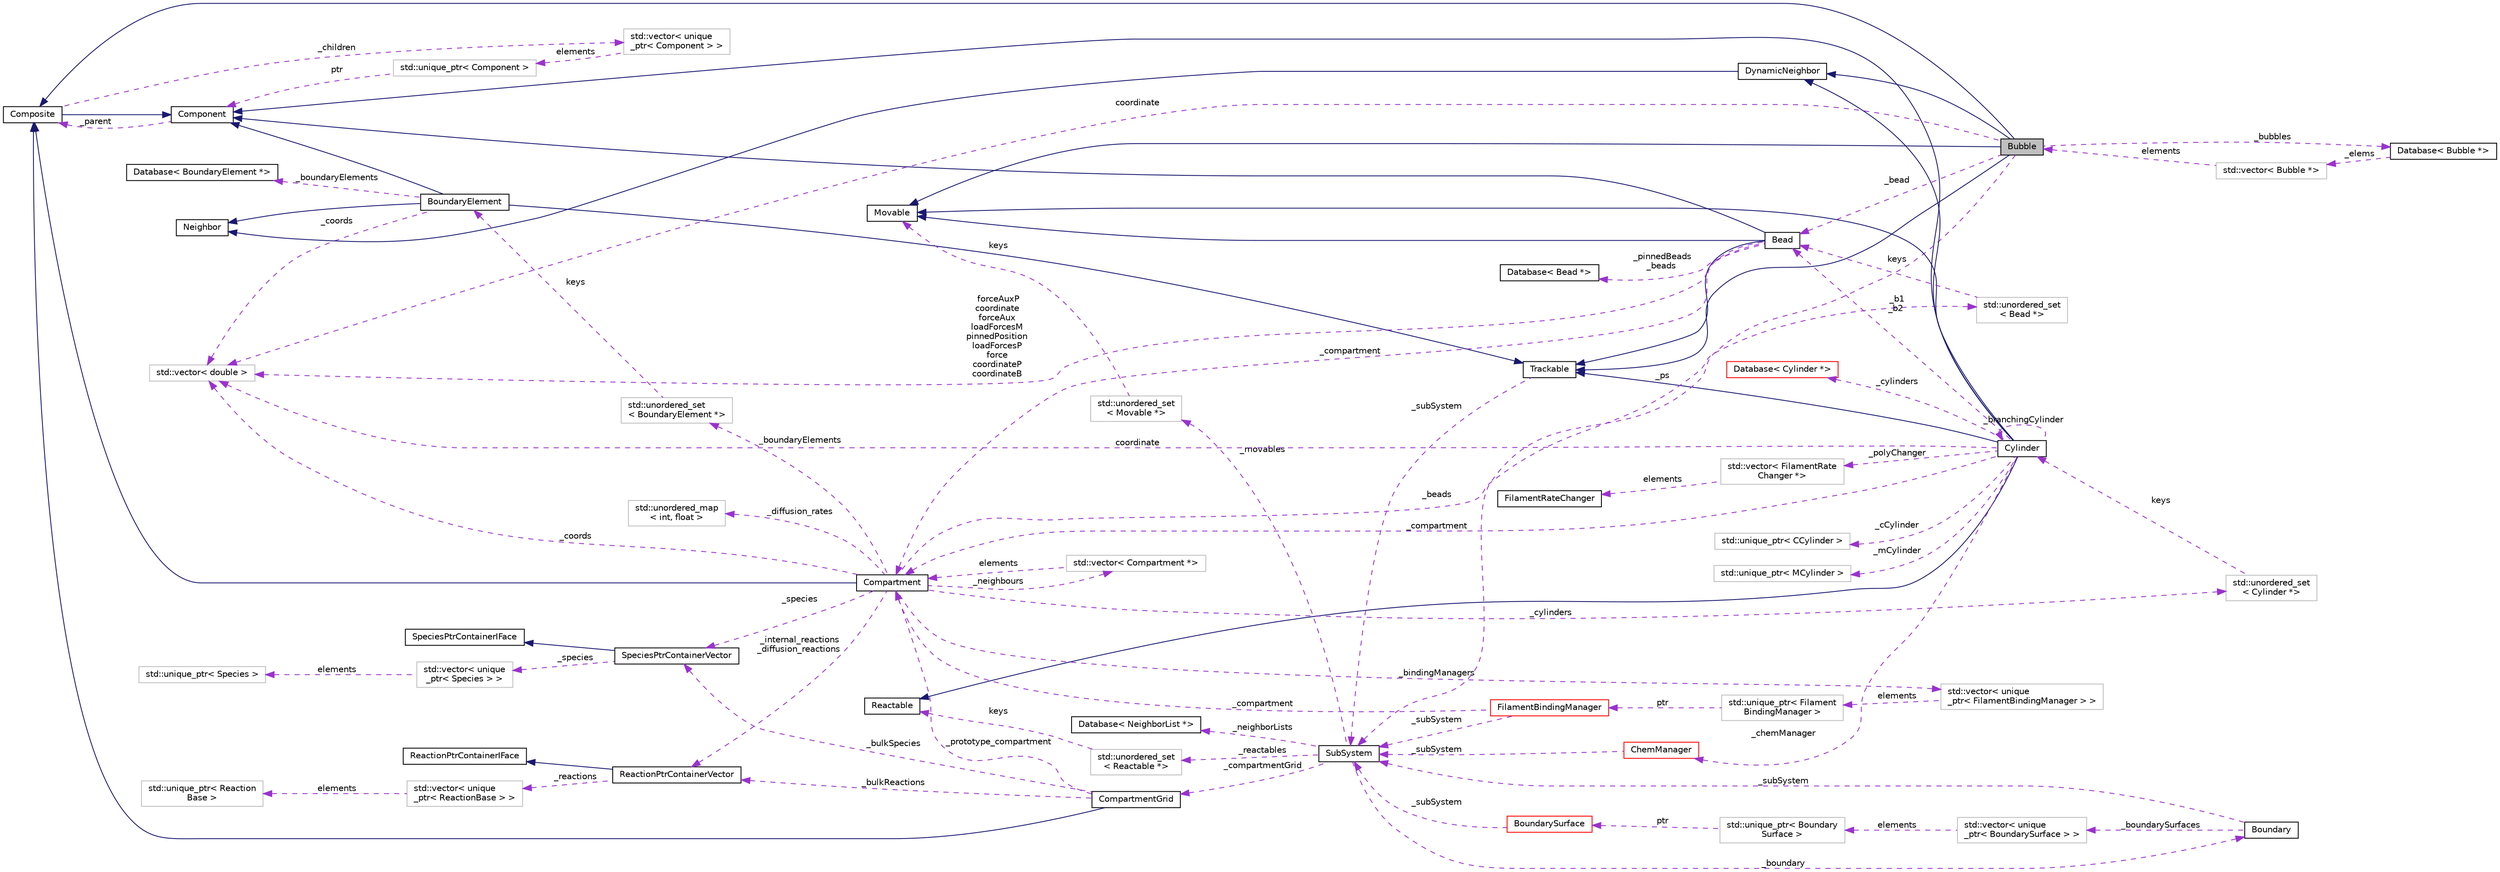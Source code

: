 digraph "Bubble"
{
 // INTERACTIVE_SVG=YES
  edge [fontname="Helvetica",fontsize="10",labelfontname="Helvetica",labelfontsize="10"];
  node [fontname="Helvetica",fontsize="10",shape=record];
  rankdir="LR";
  Node7 [label="Bubble",height=0.2,width=0.4,color="black", fillcolor="grey75", style="filled", fontcolor="black"];
  Node8 -> Node7 [dir="back",color="midnightblue",fontsize="10",style="solid",fontname="Helvetica"];
  Node8 [label="Composite",height=0.2,width=0.4,color="black", fillcolor="white", style="filled",URL="$classComposite.html",tooltip="The aggregating class for the Composite pattern. "];
  Node9 -> Node8 [dir="back",color="midnightblue",fontsize="10",style="solid",fontname="Helvetica"];
  Node9 [label="Component",height=0.2,width=0.4,color="black", fillcolor="white", style="filled",URL="$classComponent.html",tooltip="The base class for the Composite pattern hieararchy. "];
  Node8 -> Node9 [dir="back",color="darkorchid3",fontsize="10",style="dashed",label=" _parent" ,fontname="Helvetica"];
  Node10 -> Node8 [dir="back",color="darkorchid3",fontsize="10",style="dashed",label=" _children" ,fontname="Helvetica"];
  Node10 [label="std::vector\< unique\l_ptr\< Component \> \>",height=0.2,width=0.4,color="grey75", fillcolor="white", style="filled"];
  Node11 -> Node10 [dir="back",color="darkorchid3",fontsize="10",style="dashed",label=" elements" ,fontname="Helvetica"];
  Node11 [label="std::unique_ptr\< Component \>",height=0.2,width=0.4,color="grey75", fillcolor="white", style="filled"];
  Node9 -> Node11 [dir="back",color="darkorchid3",fontsize="10",style="dashed",label=" ptr" ,fontname="Helvetica"];
  Node12 -> Node7 [dir="back",color="midnightblue",fontsize="10",style="solid",fontname="Helvetica"];
  Node12 [label="Trackable",height=0.2,width=0.4,color="black", fillcolor="white", style="filled",URL="$classTrackable.html",tooltip="An abstract base class for a trackable object in the SubSystem. "];
  Node13 -> Node12 [dir="back",color="darkorchid3",fontsize="10",style="dashed",label=" _subSystem" ,fontname="Helvetica"];
  Node13 [label="SubSystem",height=0.2,width=0.4,color="black", fillcolor="white", style="filled",URL="$classSubSystem.html",tooltip="Manages all Movables and Reactables. "];
  Node14 -> Node13 [dir="back",color="darkorchid3",fontsize="10",style="dashed",label=" _movables" ,fontname="Helvetica"];
  Node14 [label="std::unordered_set\l\< Movable *\>",height=0.2,width=0.4,color="grey75", fillcolor="white", style="filled"];
  Node15 -> Node14 [dir="back",color="darkorchid3",fontsize="10",style="dashed",label=" keys" ,fontname="Helvetica"];
  Node15 [label="Movable",height=0.2,width=0.4,color="black", fillcolor="white", style="filled",URL="$classMovable.html",tooltip="An abstract base class for a movable element in the SubSystem. "];
  Node16 -> Node13 [dir="back",color="darkorchid3",fontsize="10",style="dashed",label=" _reactables" ,fontname="Helvetica"];
  Node16 [label="std::unordered_set\l\< Reactable *\>",height=0.2,width=0.4,color="grey75", fillcolor="white", style="filled"];
  Node17 -> Node16 [dir="back",color="darkorchid3",fontsize="10",style="dashed",label=" keys" ,fontname="Helvetica"];
  Node17 [label="Reactable",height=0.2,width=0.4,color="black", fillcolor="white", style="filled",URL="$classReactable.html",tooltip="An abstract base class for a reactable element in the SubSystem. "];
  Node18 -> Node13 [dir="back",color="darkorchid3",fontsize="10",style="dashed",label=" _boundary" ,fontname="Helvetica"];
  Node18 [label="Boundary",height=0.2,width=0.4,color="black", fillcolor="white", style="filled",URL="$classBoundary.html",tooltip="To store all BoundarySurfaces that are in the SubSystem. "];
  Node13 -> Node18 [dir="back",color="darkorchid3",fontsize="10",style="dashed",label=" _subSystem" ,fontname="Helvetica"];
  Node19 -> Node18 [dir="back",color="darkorchid3",fontsize="10",style="dashed",label=" _boundarySurfaces" ,fontname="Helvetica"];
  Node19 [label="std::vector\< unique\l_ptr\< BoundarySurface \> \>",height=0.2,width=0.4,color="grey75", fillcolor="white", style="filled"];
  Node20 -> Node19 [dir="back",color="darkorchid3",fontsize="10",style="dashed",label=" elements" ,fontname="Helvetica"];
  Node20 [label="std::unique_ptr\< Boundary\lSurface \>",height=0.2,width=0.4,color="grey75", fillcolor="white", style="filled"];
  Node21 -> Node20 [dir="back",color="darkorchid3",fontsize="10",style="dashed",label=" ptr" ,fontname="Helvetica"];
  Node21 [label="BoundarySurface",height=0.2,width=0.4,color="red", fillcolor="white", style="filled",URL="$classBoundarySurface.html",tooltip="A boundary shape that holds BoundaryElements. "];
  Node13 -> Node21 [dir="back",color="darkorchid3",fontsize="10",style="dashed",label=" _subSystem" ,fontname="Helvetica"];
  Node28 -> Node13 [dir="back",color="darkorchid3",fontsize="10",style="dashed",label=" _compartmentGrid" ,fontname="Helvetica"];
  Node28 [label="CompartmentGrid",height=0.2,width=0.4,color="black", fillcolor="white", style="filled",URL="$classCompartmentGrid.html",tooltip="A simple n-dimensional grid of Compartment objects. "];
  Node8 -> Node28 [dir="back",color="midnightblue",fontsize="10",style="solid",fontname="Helvetica"];
  Node29 -> Node28 [dir="back",color="darkorchid3",fontsize="10",style="dashed",label=" _prototype_compartment" ,fontname="Helvetica"];
  Node29 [label="Compartment",height=0.2,width=0.4,color="black", fillcolor="white", style="filled",URL="$classCompartment.html",tooltip="A container or holding Species and Reactions. "];
  Node8 -> Node29 [dir="back",color="midnightblue",fontsize="10",style="solid",fontname="Helvetica"];
  Node30 -> Node29 [dir="back",color="darkorchid3",fontsize="10",style="dashed",label=" _beads" ,fontname="Helvetica"];
  Node30 [label="std::unordered_set\l\< Bead *\>",height=0.2,width=0.4,color="grey75", fillcolor="white", style="filled"];
  Node31 -> Node30 [dir="back",color="darkorchid3",fontsize="10",style="dashed",label=" keys" ,fontname="Helvetica"];
  Node31 [label="Bead",height=0.2,width=0.4,color="black", fillcolor="white", style="filled",URL="$classBead.html",tooltip="Represents a single coordinate between Cylinders, and holds forces needed for mechanical equilibratio..."];
  Node9 -> Node31 [dir="back",color="midnightblue",fontsize="10",style="solid",fontname="Helvetica"];
  Node12 -> Node31 [dir="back",color="midnightblue",fontsize="10",style="solid",fontname="Helvetica"];
  Node15 -> Node31 [dir="back",color="midnightblue",fontsize="10",style="solid",fontname="Helvetica"];
  Node29 -> Node31 [dir="back",color="darkorchid3",fontsize="10",style="dashed",label=" _compartment" ,fontname="Helvetica"];
  Node32 -> Node31 [dir="back",color="darkorchid3",fontsize="10",style="dashed",label=" _pinnedBeads\n_beads" ,fontname="Helvetica"];
  Node32 [label="Database\< Bead *\>",height=0.2,width=0.4,color="black", fillcolor="white", style="filled",URL="$classDatabase.html"];
  Node27 -> Node31 [dir="back",color="darkorchid3",fontsize="10",style="dashed",label=" forceAuxP\ncoordinate\nforceAux\nloadForcesM\npinnedPosition\nloadForcesP\nforce\ncoordinateP\ncoordinateB" ,fontname="Helvetica"];
  Node27 [label="std::vector\< double \>",height=0.2,width=0.4,color="grey75", fillcolor="white", style="filled"];
  Node33 -> Node29 [dir="back",color="darkorchid3",fontsize="10",style="dashed",label=" _neighbours" ,fontname="Helvetica"];
  Node33 [label="std::vector\< Compartment *\>",height=0.2,width=0.4,color="grey75", fillcolor="white", style="filled"];
  Node29 -> Node33 [dir="back",color="darkorchid3",fontsize="10",style="dashed",label=" elements" ,fontname="Helvetica"];
  Node34 -> Node29 [dir="back",color="darkorchid3",fontsize="10",style="dashed",label=" _cylinders" ,fontname="Helvetica"];
  Node34 [label="std::unordered_set\l\< Cylinder *\>",height=0.2,width=0.4,color="grey75", fillcolor="white", style="filled"];
  Node35 -> Node34 [dir="back",color="darkorchid3",fontsize="10",style="dashed",label=" keys" ,fontname="Helvetica"];
  Node35 [label="Cylinder",height=0.2,width=0.4,color="black", fillcolor="white", style="filled",URL="$classCylinder.html",tooltip="A container to store a MCylinder and CCylinder. "];
  Node9 -> Node35 [dir="back",color="midnightblue",fontsize="10",style="solid",fontname="Helvetica"];
  Node12 -> Node35 [dir="back",color="midnightblue",fontsize="10",style="solid",fontname="Helvetica"];
  Node15 -> Node35 [dir="back",color="midnightblue",fontsize="10",style="solid",fontname="Helvetica"];
  Node17 -> Node35 [dir="back",color="midnightblue",fontsize="10",style="solid",fontname="Helvetica"];
  Node36 -> Node35 [dir="back",color="midnightblue",fontsize="10",style="solid",fontname="Helvetica"];
  Node36 [label="DynamicNeighbor",height=0.2,width=0.4,color="black", fillcolor="white", style="filled",URL="$classDynamicNeighbor.html",tooltip="An abstract base class for any element that can be added or removed from a NeighborList dynamically a..."];
  Node25 -> Node36 [dir="back",color="midnightblue",fontsize="10",style="solid",fontname="Helvetica"];
  Node25 [label="Neighbor",height=0.2,width=0.4,color="black", fillcolor="white", style="filled",URL="$classNeighbor.html",tooltip="An abstract base class for any element that can be added or removed from a NeighborList statically at..."];
  Node35 -> Node35 [dir="back",color="darkorchid3",fontsize="10",style="dashed",label=" _branchingCylinder" ,fontname="Helvetica"];
  Node37 -> Node35 [dir="back",color="darkorchid3",fontsize="10",style="dashed",label=" _polyChanger" ,fontname="Helvetica"];
  Node37 [label="std::vector\< FilamentRate\lChanger *\>",height=0.2,width=0.4,color="grey75", fillcolor="white", style="filled"];
  Node38 -> Node37 [dir="back",color="darkorchid3",fontsize="10",style="dashed",label=" elements" ,fontname="Helvetica"];
  Node38 [label="FilamentRateChanger",height=0.2,width=0.4,color="black", fillcolor="white", style="filled",URL="$classFilamentRateChanger.html",tooltip="Used to change Filament reaction rates based on forces in the network. "];
  Node39 -> Node35 [dir="back",color="darkorchid3",fontsize="10",style="dashed",label=" _cCylinder" ,fontname="Helvetica"];
  Node39 [label="std::unique_ptr\< CCylinder \>",height=0.2,width=0.4,color="grey75", fillcolor="white", style="filled"];
  Node31 -> Node35 [dir="back",color="darkorchid3",fontsize="10",style="dashed",label=" _b1\n_b2" ,fontname="Helvetica"];
  Node59 -> Node35 [dir="back",color="darkorchid3",fontsize="10",style="dashed",label=" _cylinders" ,fontname="Helvetica"];
  Node59 [label="Database\< Cylinder *\>",height=0.2,width=0.4,color="red", fillcolor="white", style="filled",URL="$classDatabase.html"];
  Node29 -> Node35 [dir="back",color="darkorchid3",fontsize="10",style="dashed",label=" _compartment" ,fontname="Helvetica"];
  Node61 -> Node35 [dir="back",color="darkorchid3",fontsize="10",style="dashed",label=" _chemManager" ,fontname="Helvetica"];
  Node61 [label="ChemManager",height=0.2,width=0.4,color="red", fillcolor="white", style="filled",URL="$classChemManager.html",tooltip="For initailizing chemical reactions based on a specific system. "];
  Node13 -> Node61 [dir="back",color="darkorchid3",fontsize="10",style="dashed",label=" _subSystem" ,fontname="Helvetica"];
  Node75 -> Node35 [dir="back",color="darkorchid3",fontsize="10",style="dashed",label=" _mCylinder" ,fontname="Helvetica"];
  Node75 [label="std::unique_ptr\< MCylinder \>",height=0.2,width=0.4,color="grey75", fillcolor="white", style="filled"];
  Node27 -> Node35 [dir="back",color="darkorchid3",fontsize="10",style="dashed",label=" coordinate" ,fontname="Helvetica"];
  Node77 -> Node29 [dir="back",color="darkorchid3",fontsize="10",style="dashed",label=" _boundaryElements" ,fontname="Helvetica"];
  Node77 [label="std::unordered_set\l\< BoundaryElement *\>",height=0.2,width=0.4,color="grey75", fillcolor="white", style="filled"];
  Node24 -> Node77 [dir="back",color="darkorchid3",fontsize="10",style="dashed",label=" keys" ,fontname="Helvetica"];
  Node24 [label="BoundaryElement",height=0.2,width=0.4,color="black", fillcolor="white", style="filled",URL="$classBoundaryElement.html",tooltip="Represents an element of a BoundarySurface. "];
  Node9 -> Node24 [dir="back",color="midnightblue",fontsize="10",style="solid",fontname="Helvetica"];
  Node12 -> Node24 [dir="back",color="midnightblue",fontsize="10",style="solid",fontname="Helvetica"];
  Node25 -> Node24 [dir="back",color="midnightblue",fontsize="10",style="solid",fontname="Helvetica"];
  Node26 -> Node24 [dir="back",color="darkorchid3",fontsize="10",style="dashed",label=" _boundaryElements" ,fontname="Helvetica"];
  Node26 [label="Database\< BoundaryElement *\>",height=0.2,width=0.4,color="black", fillcolor="white", style="filled",URL="$classDatabase.html"];
  Node27 -> Node24 [dir="back",color="darkorchid3",fontsize="10",style="dashed",label=" _coords" ,fontname="Helvetica"];
  Node78 -> Node29 [dir="back",color="darkorchid3",fontsize="10",style="dashed",label=" _internal_reactions\n_diffusion_reactions" ,fontname="Helvetica"];
  Node78 [label="ReactionPtrContainerVector",height=0.2,width=0.4,color="black", fillcolor="white", style="filled",URL="$classReactionPtrContainerVector.html",tooltip="A concrete class implementing the ReactionPtrContainerIFace, using vector<unique_ptr<ReactionBase>> a..."];
  Node79 -> Node78 [dir="back",color="midnightblue",fontsize="10",style="solid",fontname="Helvetica"];
  Node79 [label="ReactionPtrContainerIFace",height=0.2,width=0.4,color="black", fillcolor="white", style="filled",URL="$classReactionPtrContainerIFace.html",tooltip="An abstract interface for a container of pointers to reaction objects. "];
  Node80 -> Node78 [dir="back",color="darkorchid3",fontsize="10",style="dashed",label=" _reactions" ,fontname="Helvetica"];
  Node80 [label="std::vector\< unique\l_ptr\< ReactionBase \> \>",height=0.2,width=0.4,color="grey75", fillcolor="white", style="filled"];
  Node81 -> Node80 [dir="back",color="darkorchid3",fontsize="10",style="dashed",label=" elements" ,fontname="Helvetica"];
  Node81 [label="std::unique_ptr\< Reaction\lBase \>",height=0.2,width=0.4,color="grey75", fillcolor="white", style="filled"];
  Node82 -> Node29 [dir="back",color="darkorchid3",fontsize="10",style="dashed",label=" _diffusion_rates" ,fontname="Helvetica"];
  Node82 [label="std::unordered_map\l\< int, float \>",height=0.2,width=0.4,color="grey75", fillcolor="white", style="filled"];
  Node27 -> Node29 [dir="back",color="darkorchid3",fontsize="10",style="dashed",label=" _coords" ,fontname="Helvetica"];
  Node83 -> Node29 [dir="back",color="darkorchid3",fontsize="10",style="dashed",label=" _bindingManagers" ,fontname="Helvetica"];
  Node83 [label="std::vector\< unique\l_ptr\< FilamentBindingManager \> \>",height=0.2,width=0.4,color="grey75", fillcolor="white", style="filled"];
  Node84 -> Node83 [dir="back",color="darkorchid3",fontsize="10",style="dashed",label=" elements" ,fontname="Helvetica"];
  Node84 [label="std::unique_ptr\< Filament\lBindingManager \>",height=0.2,width=0.4,color="grey75", fillcolor="white", style="filled"];
  Node85 -> Node84 [dir="back",color="darkorchid3",fontsize="10",style="dashed",label=" ptr" ,fontname="Helvetica"];
  Node85 [label="FilamentBindingManager",height=0.2,width=0.4,color="red", fillcolor="white", style="filled",URL="$classFilamentBindingManager.html",tooltip="To store and manage binding reactions. "];
  Node29 -> Node85 [dir="back",color="darkorchid3",fontsize="10",style="dashed",label=" _compartment" ,fontname="Helvetica"];
  Node13 -> Node85 [dir="back",color="darkorchid3",fontsize="10",style="dashed",label=" _subSystem" ,fontname="Helvetica"];
  Node86 -> Node29 [dir="back",color="darkorchid3",fontsize="10",style="dashed",label=" _species" ,fontname="Helvetica"];
  Node86 [label="SpeciesPtrContainerVector",height=0.2,width=0.4,color="black", fillcolor="white", style="filled",URL="$classSpeciesPtrContainerVector.html",tooltip="A concrete class implementing the SpeciesPtrContainerIFace, using vector<unique_ptr<Species>> as the ..."];
  Node87 -> Node86 [dir="back",color="midnightblue",fontsize="10",style="solid",fontname="Helvetica"];
  Node87 [label="SpeciesPtrContainerIFace",height=0.2,width=0.4,color="black", fillcolor="white", style="filled",URL="$classSpeciesPtrContainerIFace.html",tooltip="An abstract interface for a container of pointers to Species objects. "];
  Node88 -> Node86 [dir="back",color="darkorchid3",fontsize="10",style="dashed",label=" _species" ,fontname="Helvetica"];
  Node88 [label="std::vector\< unique\l_ptr\< Species \> \>",height=0.2,width=0.4,color="grey75", fillcolor="white", style="filled"];
  Node89 -> Node88 [dir="back",color="darkorchid3",fontsize="10",style="dashed",label=" elements" ,fontname="Helvetica"];
  Node89 [label="std::unique_ptr\< Species \>",height=0.2,width=0.4,color="grey75", fillcolor="white", style="filled"];
  Node78 -> Node28 [dir="back",color="darkorchid3",fontsize="10",style="dashed",label=" _bulkReactions" ,fontname="Helvetica"];
  Node86 -> Node28 [dir="back",color="darkorchid3",fontsize="10",style="dashed",label=" _bulkSpecies" ,fontname="Helvetica"];
  Node90 -> Node13 [dir="back",color="darkorchid3",fontsize="10",style="dashed",label=" _neighborLists" ,fontname="Helvetica"];
  Node90 [label="Database\< NeighborList *\>",height=0.2,width=0.4,color="black", fillcolor="white", style="filled",URL="$classDatabase.html"];
  Node15 -> Node7 [dir="back",color="midnightblue",fontsize="10",style="solid",fontname="Helvetica"];
  Node36 -> Node7 [dir="back",color="midnightblue",fontsize="10",style="solid",fontname="Helvetica"];
  Node31 -> Node7 [dir="back",color="darkorchid3",fontsize="10",style="dashed",label=" _bead" ,fontname="Helvetica"];
  Node91 -> Node7 [dir="back",color="darkorchid3",fontsize="10",style="dashed",label=" _bubbles" ,fontname="Helvetica"];
  Node91 [label="Database\< Bubble *\>",height=0.2,width=0.4,color="black", fillcolor="white", style="filled",URL="$classDatabase.html"];
  Node92 -> Node91 [dir="back",color="darkorchid3",fontsize="10",style="dashed",label=" _elems" ,fontname="Helvetica"];
  Node92 [label="std::vector\< Bubble *\>",height=0.2,width=0.4,color="grey75", fillcolor="white", style="filled"];
  Node7 -> Node92 [dir="back",color="darkorchid3",fontsize="10",style="dashed",label=" elements" ,fontname="Helvetica"];
  Node13 -> Node7 [dir="back",color="darkorchid3",fontsize="10",style="dashed",label=" _ps" ,fontname="Helvetica"];
  Node27 -> Node7 [dir="back",color="darkorchid3",fontsize="10",style="dashed",label=" coordinate" ,fontname="Helvetica"];
}

